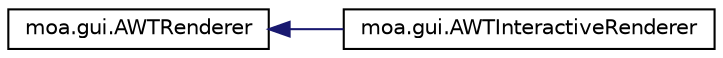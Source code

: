 digraph G
{
  edge [fontname="Helvetica",fontsize="10",labelfontname="Helvetica",labelfontsize="10"];
  node [fontname="Helvetica",fontsize="10",shape=record];
  rankdir=LR;
  Node1 [label="moa.gui.AWTRenderer",height=0.2,width=0.4,color="black", fillcolor="white", style="filled",URL="$interfacemoa_1_1gui_1_1AWTRenderer.html",tooltip="Interface representing a component to edit an option."];
  Node1 -> Node2 [dir=back,color="midnightblue",fontsize="10",style="solid",fontname="Helvetica"];
  Node2 [label="moa.gui.AWTInteractiveRenderer",height=0.2,width=0.4,color="black", fillcolor="white", style="filled",URL="$interfacemoa_1_1gui_1_1AWTInteractiveRenderer.html"];
}
